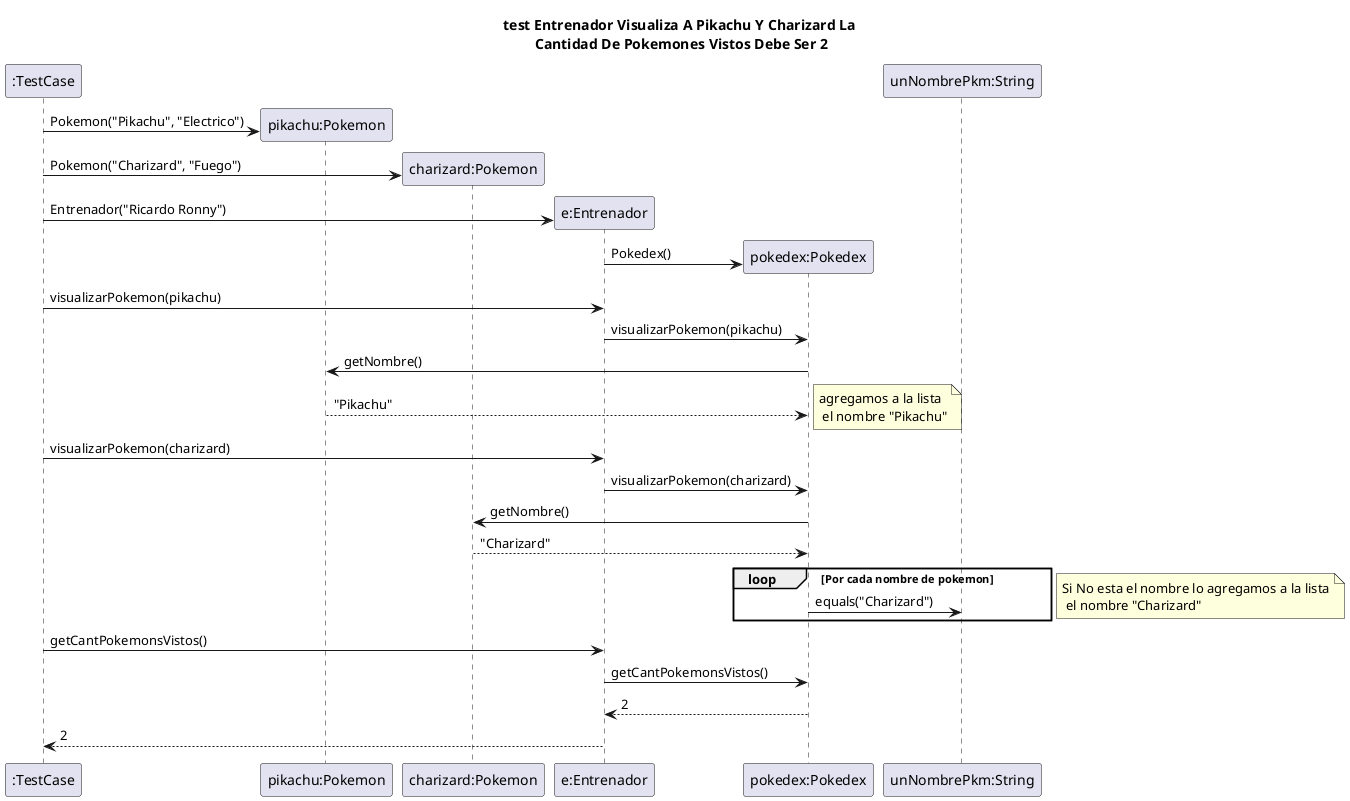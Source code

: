 @startuml
title test Entrenador Visualiza A Pikachu Y Charizard La\n Cantidad De Pokemones Vistos Debe Ser 2
create ":TestCase"
create "pikachu:Pokemon"
":TestCase" -> "pikachu:Pokemon":Pokemon("Pikachu", "Electrico")
create "charizard:Pokemon"
":TestCase" -> "charizard:Pokemon":Pokemon("Charizard", "Fuego")
create "e:Entrenador"
":TestCase" -> "e:Entrenador":Entrenador("Ricardo Ronny")
create "pokedex:Pokedex"
"e:Entrenador" -> "pokedex:Pokedex":Pokedex()
":TestCase" -> "e:Entrenador":visualizarPokemon(pikachu)
"e:Entrenador" -> "pokedex:Pokedex":visualizarPokemon(pikachu)
"pokedex:Pokedex" -> "pikachu:Pokemon":getNombre()
"pikachu:Pokemon" --> "pokedex:Pokedex":"Pikachu"
note right: agregamos a la lista\n el nombre "Pikachu"
":TestCase" -> "e:Entrenador":visualizarPokemon(charizard)
"e:Entrenador" -> "pokedex:Pokedex":visualizarPokemon(charizard)
"pokedex:Pokedex" -> "charizard:Pokemon":getNombre()
"charizard:Pokemon" --> "pokedex:Pokedex":"Charizard"
loop Por cada nombre de pokemon
    "pokedex:Pokedex" -> "unNombrePkm:String":equals("Charizard")
end loop
note right: Si No esta el nombre lo agregamos a la lista\n el nombre "Charizard"
":TestCase" -> "e:Entrenador":getCantPokemonsVistos()
"e:Entrenador" -> "pokedex:Pokedex":getCantPokemonsVistos()
"pokedex:Pokedex" --> "e:Entrenador":2
"e:Entrenador" --> ":TestCase":2
@enduml
